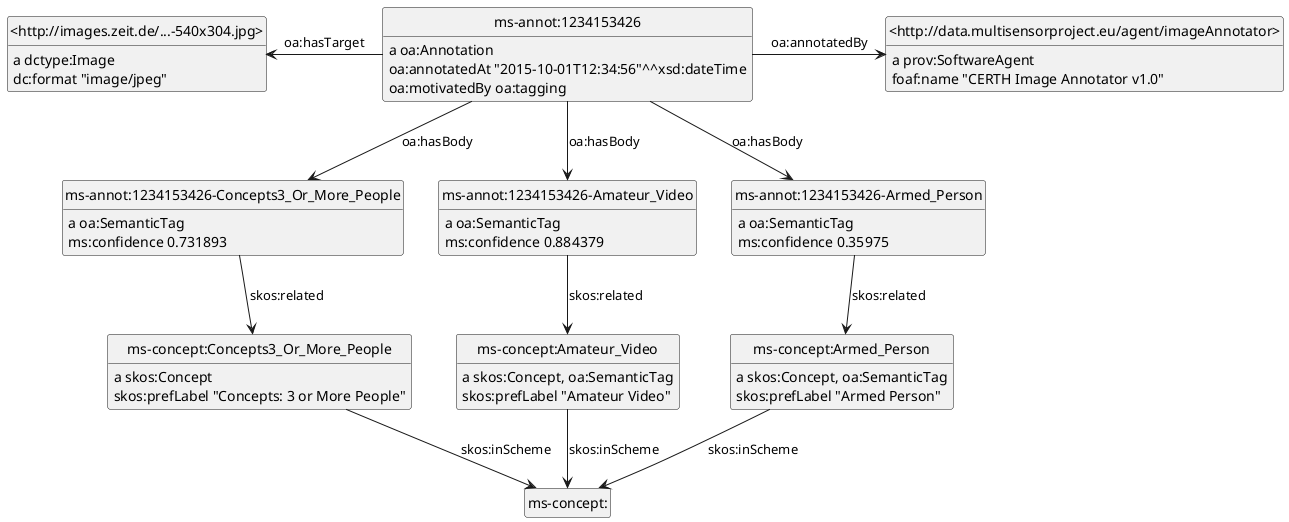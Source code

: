 @startuml
hide empty methods
hide empty attributes
hide circle
skinparam classAttributeIconSize 0
class ms_annot_1234153426_Concepts3_Or_More_People as "ms-annot:1234153426-Concepts3_Or_More_People"
ms_annot_1234153426_Concepts3_Or_More_People : a oa:SemanticTag
class ms_concept_Concepts3_Or_More_People as "ms-concept:Concepts3_Or_More_People"
ms_annot_1234153426_Concepts3_Or_More_People --> ms_concept_Concepts3_Or_More_People : skos:related
ms_annot_1234153426_Concepts3_Or_More_People : ms:confidence 0.731893
class ms_annot_1234153426_Amateur_Video as "ms-annot:1234153426-Amateur_Video"
ms_annot_1234153426_Amateur_Video : a oa:SemanticTag
class ms_concept_Amateur_Video as "ms-concept:Amateur_Video"
ms_annot_1234153426_Amateur_Video --> ms_concept_Amateur_Video : skos:related
ms_annot_1234153426_Amateur_Video : ms:confidence 0.884379
class ms_annot_1234153426_Armed_Person as "ms-annot:1234153426-Armed_Person"
ms_annot_1234153426_Armed_Person : a oa:SemanticTag
class ms_concept_Armed_Person as "ms-concept:Armed_Person"
ms_annot_1234153426_Armed_Person --> ms_concept_Armed_Person : skos:related
ms_annot_1234153426_Armed_Person : ms:confidence 0.35975
class _http___data_multisensorproject_eu_agent_imageAnnotator_ as "<http://data.multisensorproject.eu/agent/imageAnnotator>"
_http___data_multisensorproject_eu_agent_imageAnnotator_ : a prov:SoftwareAgent
_http___data_multisensorproject_eu_agent_imageAnnotator_ : foaf:name "CERTH Image Annotator v1.0"
ms_concept_Armed_Person : a skos:Concept, oa:SemanticTag
class ms_concept_ as "ms-concept:"
ms_concept_Armed_Person --> ms_concept_ : skos:inScheme
ms_concept_Armed_Person : skos:prefLabel "Armed Person"
ms_concept_Concepts3_Or_More_People : a skos:Concept
ms_concept_Concepts3_Or_More_People --> ms_concept_ : skos:inScheme
ms_concept_Concepts3_Or_More_People : skos:prefLabel "Concepts: 3 or More People"
class _http___images_zeit_de_____540x304_jpg_ as "<http://images.zeit.de/...-540x304.jpg>"
_http___images_zeit_de_____540x304_jpg_ : a dctype:Image
_http___images_zeit_de_____540x304_jpg_ : dc:format "image/jpeg"
ms_concept_Amateur_Video : a skos:Concept, oa:SemanticTag
ms_concept_Amateur_Video --> ms_concept_ : skos:inScheme
ms_concept_Amateur_Video : skos:prefLabel "Amateur Video"
class ms_annot_1234153426 as "ms-annot:1234153426"
ms_annot_1234153426 : a oa:Annotation
ms_annot_1234153426 --> ms_annot_1234153426_Armed_Person : oa:hasBody
ms_annot_1234153426 -right-> _http___data_multisensorproject_eu_agent_imageAnnotator_ : oa:annotatedBy
ms_annot_1234153426 --> ms_annot_1234153426_Concepts3_Or_More_People : oa:hasBody
ms_annot_1234153426 -left-> _http___images_zeit_de_____540x304_jpg_ : oa:hasTarget
ms_annot_1234153426 --> ms_annot_1234153426_Amateur_Video : oa:hasBody
ms_annot_1234153426 : oa:annotatedAt "2015-10-01T12:34:56"^^xsd:dateTime
ms_annot_1234153426 : oa:motivatedBy oa:tagging
@enduml
